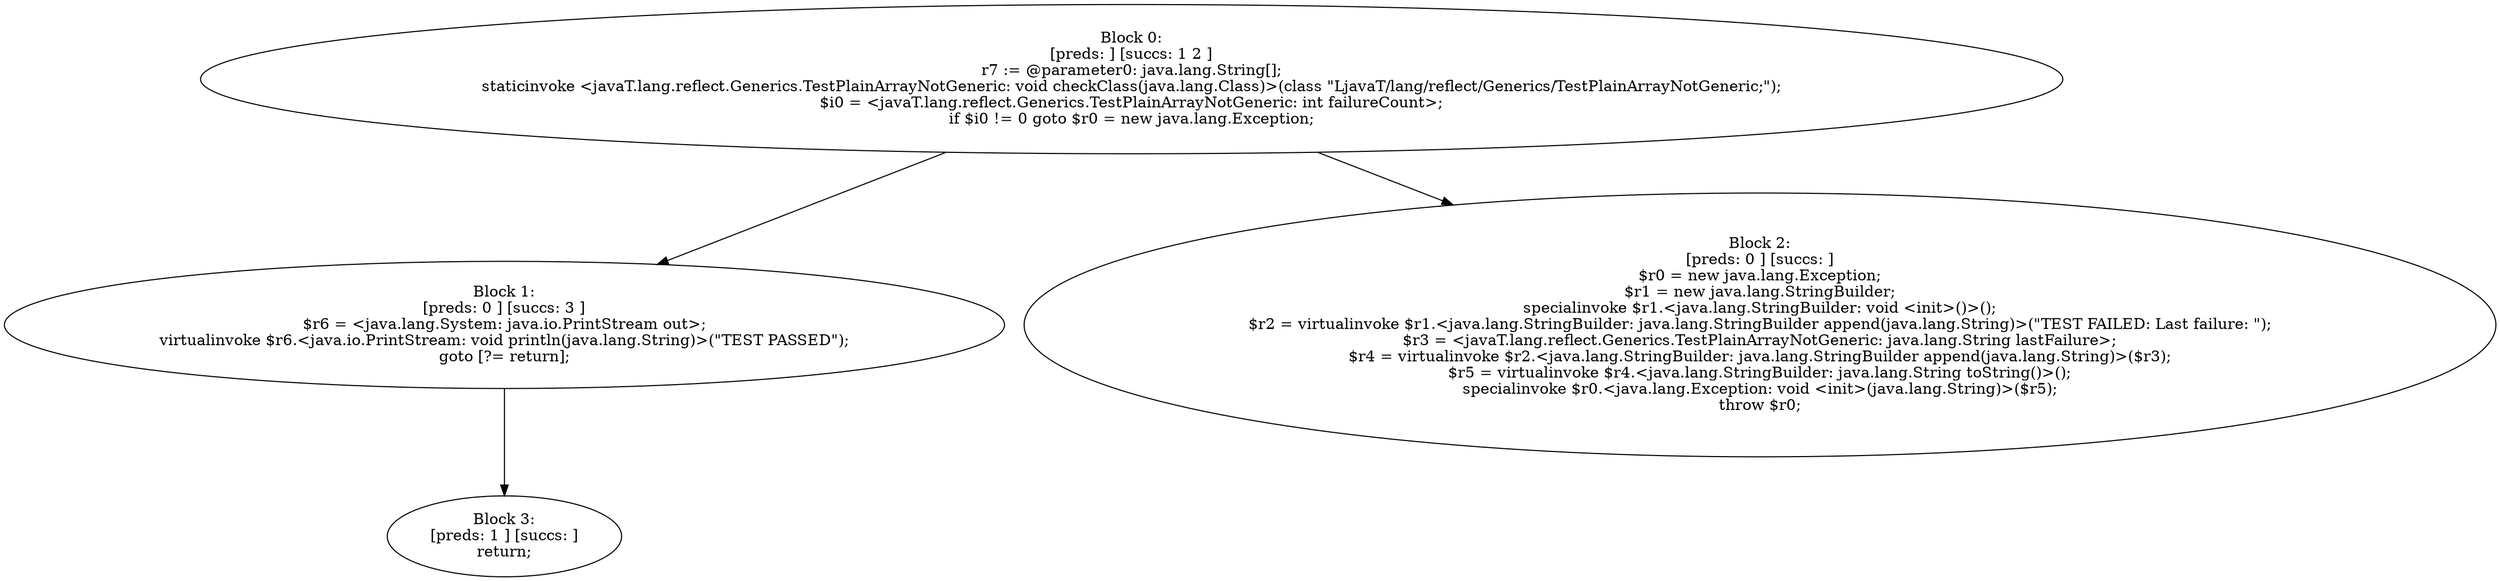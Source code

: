 digraph "unitGraph" {
    "Block 0:
[preds: ] [succs: 1 2 ]
r7 := @parameter0: java.lang.String[];
staticinvoke <javaT.lang.reflect.Generics.TestPlainArrayNotGeneric: void checkClass(java.lang.Class)>(class \"LjavaT/lang/reflect/Generics/TestPlainArrayNotGeneric;\");
$i0 = <javaT.lang.reflect.Generics.TestPlainArrayNotGeneric: int failureCount>;
if $i0 != 0 goto $r0 = new java.lang.Exception;
"
    "Block 1:
[preds: 0 ] [succs: 3 ]
$r6 = <java.lang.System: java.io.PrintStream out>;
virtualinvoke $r6.<java.io.PrintStream: void println(java.lang.String)>(\"TEST PASSED\");
goto [?= return];
"
    "Block 2:
[preds: 0 ] [succs: ]
$r0 = new java.lang.Exception;
$r1 = new java.lang.StringBuilder;
specialinvoke $r1.<java.lang.StringBuilder: void <init>()>();
$r2 = virtualinvoke $r1.<java.lang.StringBuilder: java.lang.StringBuilder append(java.lang.String)>(\"TEST FAILED: Last failure: \");
$r3 = <javaT.lang.reflect.Generics.TestPlainArrayNotGeneric: java.lang.String lastFailure>;
$r4 = virtualinvoke $r2.<java.lang.StringBuilder: java.lang.StringBuilder append(java.lang.String)>($r3);
$r5 = virtualinvoke $r4.<java.lang.StringBuilder: java.lang.String toString()>();
specialinvoke $r0.<java.lang.Exception: void <init>(java.lang.String)>($r5);
throw $r0;
"
    "Block 3:
[preds: 1 ] [succs: ]
return;
"
    "Block 0:
[preds: ] [succs: 1 2 ]
r7 := @parameter0: java.lang.String[];
staticinvoke <javaT.lang.reflect.Generics.TestPlainArrayNotGeneric: void checkClass(java.lang.Class)>(class \"LjavaT/lang/reflect/Generics/TestPlainArrayNotGeneric;\");
$i0 = <javaT.lang.reflect.Generics.TestPlainArrayNotGeneric: int failureCount>;
if $i0 != 0 goto $r0 = new java.lang.Exception;
"->"Block 1:
[preds: 0 ] [succs: 3 ]
$r6 = <java.lang.System: java.io.PrintStream out>;
virtualinvoke $r6.<java.io.PrintStream: void println(java.lang.String)>(\"TEST PASSED\");
goto [?= return];
";
    "Block 0:
[preds: ] [succs: 1 2 ]
r7 := @parameter0: java.lang.String[];
staticinvoke <javaT.lang.reflect.Generics.TestPlainArrayNotGeneric: void checkClass(java.lang.Class)>(class \"LjavaT/lang/reflect/Generics/TestPlainArrayNotGeneric;\");
$i0 = <javaT.lang.reflect.Generics.TestPlainArrayNotGeneric: int failureCount>;
if $i0 != 0 goto $r0 = new java.lang.Exception;
"->"Block 2:
[preds: 0 ] [succs: ]
$r0 = new java.lang.Exception;
$r1 = new java.lang.StringBuilder;
specialinvoke $r1.<java.lang.StringBuilder: void <init>()>();
$r2 = virtualinvoke $r1.<java.lang.StringBuilder: java.lang.StringBuilder append(java.lang.String)>(\"TEST FAILED: Last failure: \");
$r3 = <javaT.lang.reflect.Generics.TestPlainArrayNotGeneric: java.lang.String lastFailure>;
$r4 = virtualinvoke $r2.<java.lang.StringBuilder: java.lang.StringBuilder append(java.lang.String)>($r3);
$r5 = virtualinvoke $r4.<java.lang.StringBuilder: java.lang.String toString()>();
specialinvoke $r0.<java.lang.Exception: void <init>(java.lang.String)>($r5);
throw $r0;
";
    "Block 1:
[preds: 0 ] [succs: 3 ]
$r6 = <java.lang.System: java.io.PrintStream out>;
virtualinvoke $r6.<java.io.PrintStream: void println(java.lang.String)>(\"TEST PASSED\");
goto [?= return];
"->"Block 3:
[preds: 1 ] [succs: ]
return;
";
}
